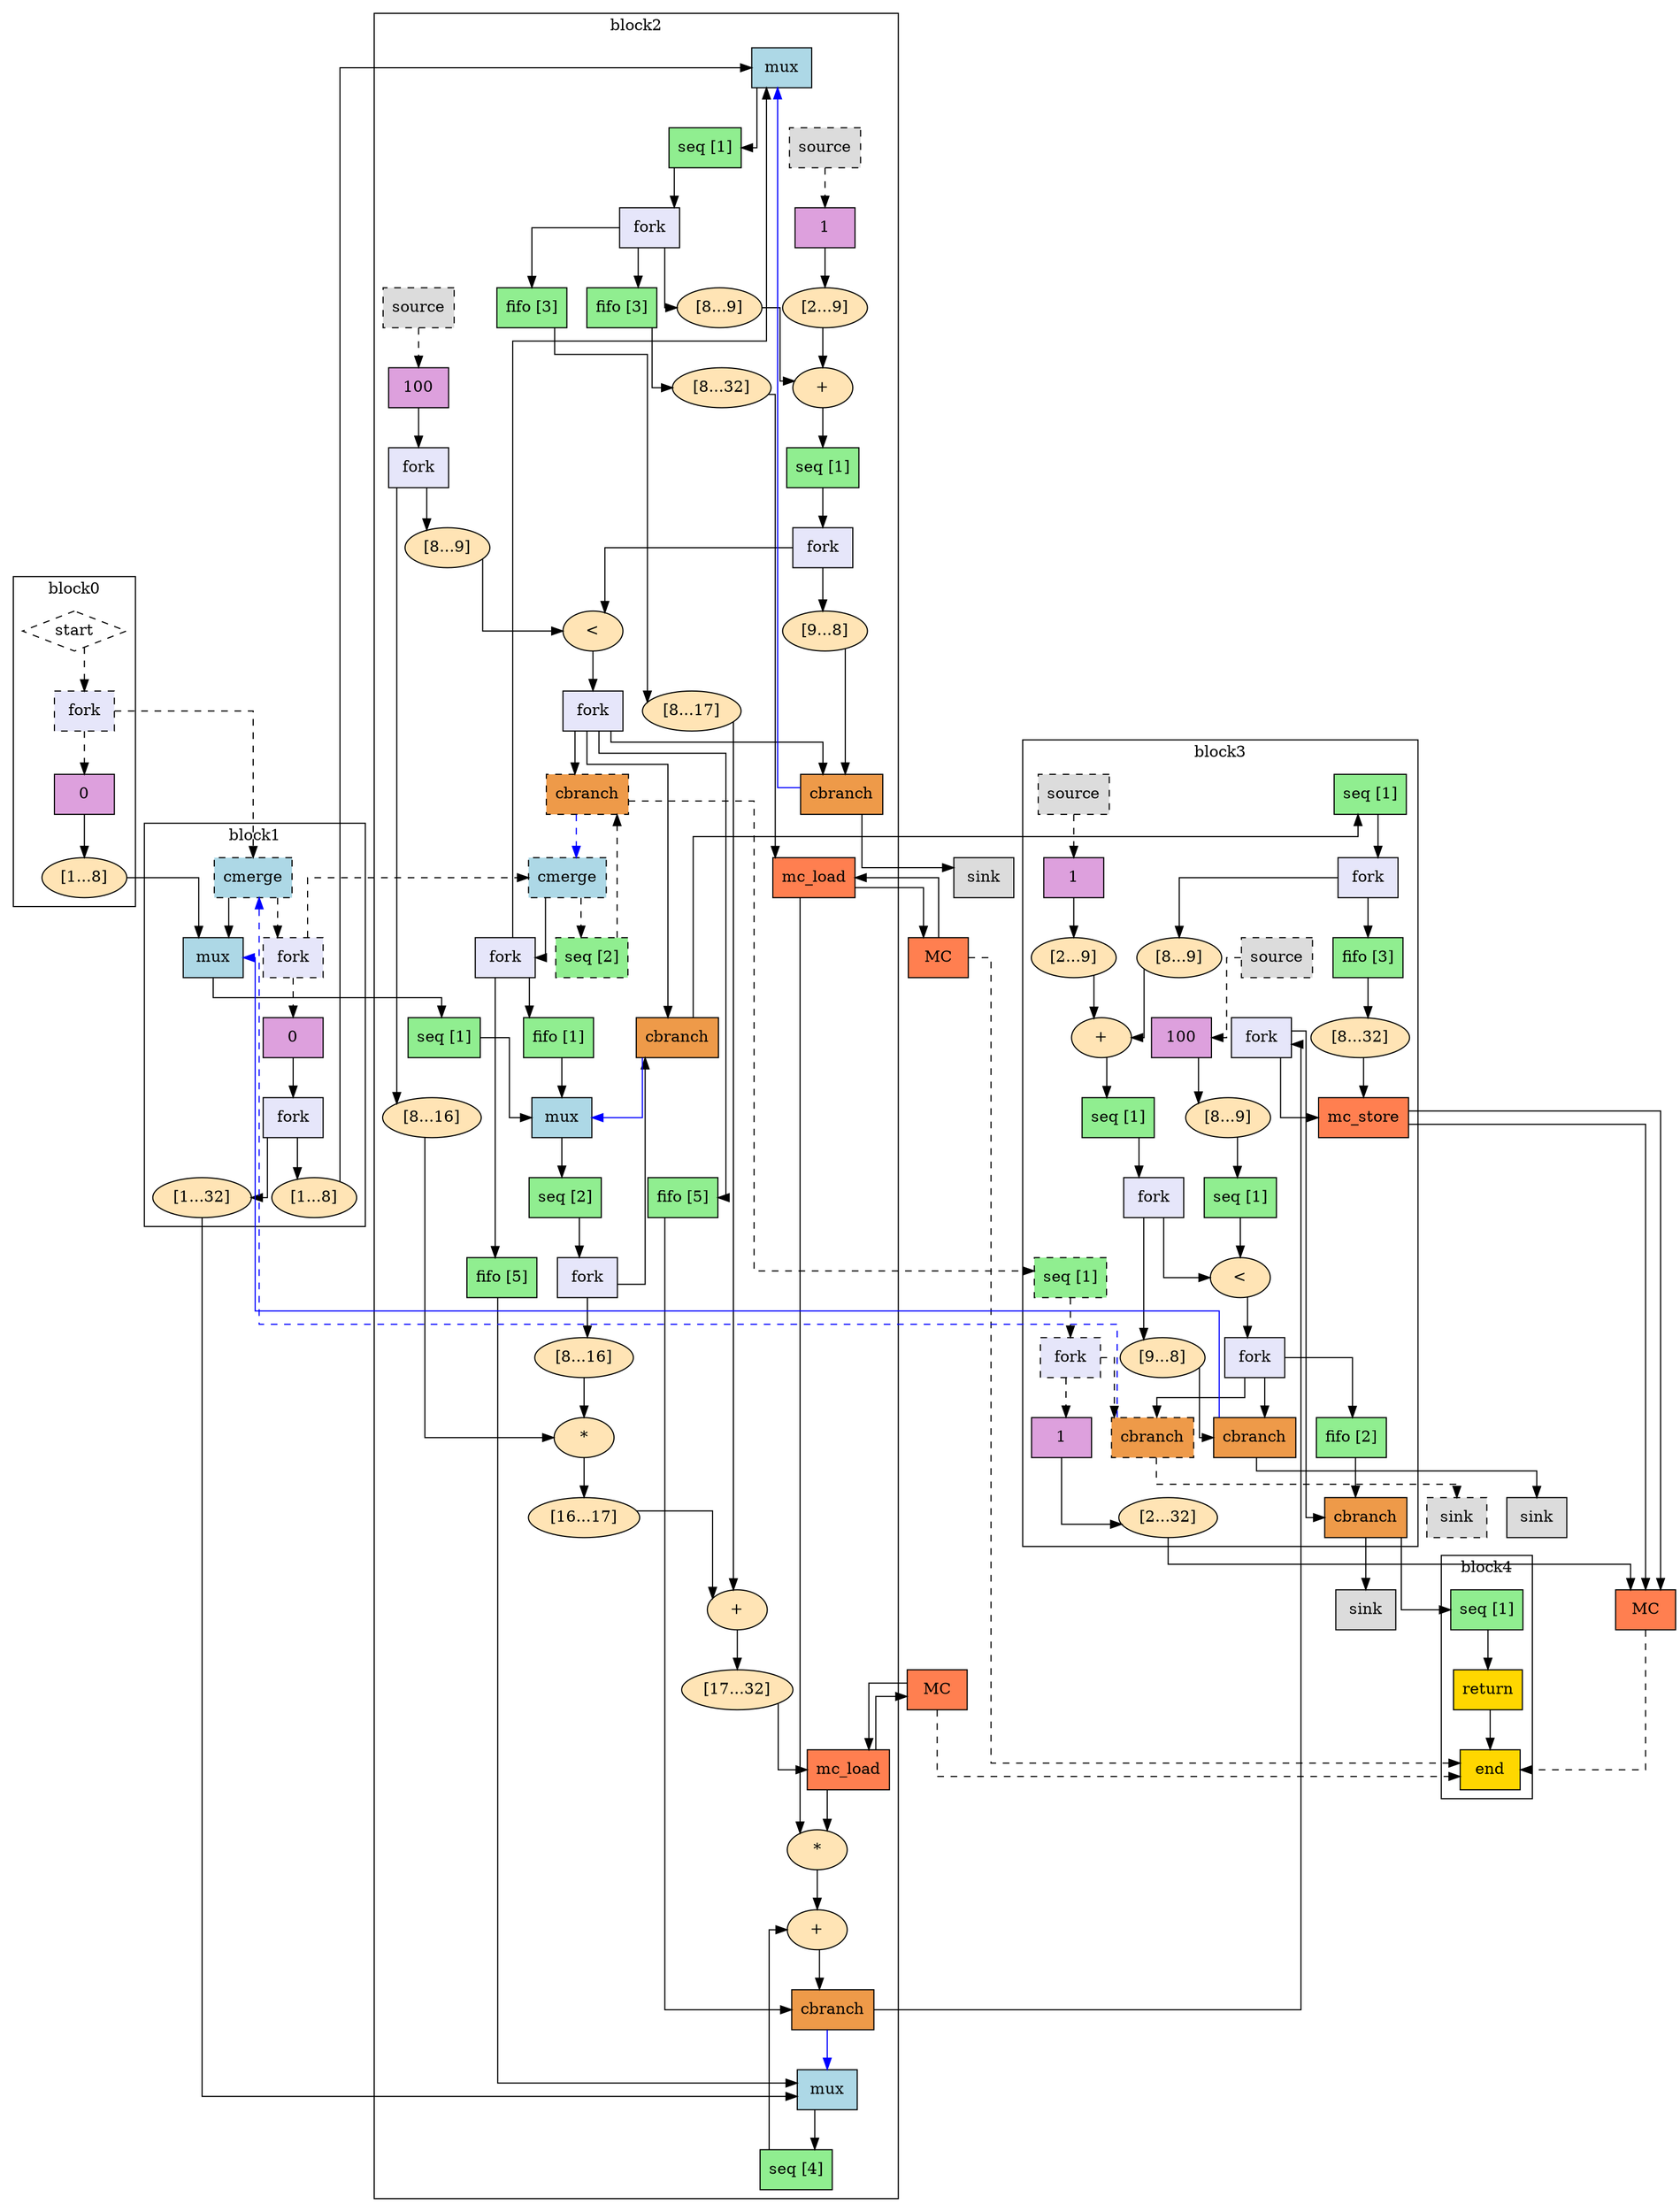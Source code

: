 Digraph G {
  splines=ortho;
  compound=true; // Allow edges between clusters
  // Function arguments
  "start" [mlir_op="handshake.arg", shape=diamond, style=dashed, label="start", ]
  // Function operations
  "mem_controller0" [mlir_op="handshake.mem_controller", fillcolor=coral, shape=box, label="MC", style="filled", ]
  "mem_controller1" [mlir_op="handshake.mem_controller", fillcolor=coral, shape=box, label="MC", style="filled", ]
  "mem_controller2" [mlir_op="handshake.mem_controller", fillcolor=coral, shape=box, label="MC", style="filled", ]
  "fork0" [mlir_op="handshake.fork", fillcolor=lavender, shape=box, label="fork", style="filled, dashed", ]
  "constant0" [mlir_op="handshake.constant", fillcolor=plum, shape=box, label="0", style="filled", ]
  "extsi0" [mlir_op="arith.extsi", fillcolor=moccasin, shape=oval, label="[1...8]", style="filled", ]
  "mux0" [mlir_op="handshake.mux", fillcolor=lightblue, shape=box, label="mux", style="filled", ]
  "control_merge0" [mlir_op="handshake.control_merge", fillcolor=lightblue, shape=box, label="cmerge", style="filled, dashed", ]
  "fork1" [mlir_op="handshake.fork", fillcolor=lavender, shape=box, label="fork", style="filled, dashed", ]
  "constant1" [mlir_op="handshake.constant", fillcolor=plum, shape=box, label="0", style="filled", ]
  "fork2" [mlir_op="handshake.fork", fillcolor=lavender, shape=box, label="fork", style="filled", ]
  "extsi1" [mlir_op="arith.extsi", fillcolor=moccasin, shape=oval, label="[1...8]", style="filled", ]
  "extsi6" [mlir_op="arith.extsi", fillcolor=moccasin, shape=oval, label="[1...32]", style="filled", ]
  "mux4" [mlir_op="handshake.mux", fillcolor=lightblue, shape=box, label="mux", style="filled", ]
  "buffer13" [mlir_op="handshake.buffer", fillcolor=lightgreen, shape=box, label="seq [1]", style="filled", ]
  "fork3" [mlir_op="handshake.fork", fillcolor=lavender, shape=box, label="fork", style="filled", ]
  "buffer8" [mlir_op="handshake.buffer", fillcolor=lightgreen, shape=box, label="fifo [3]", style="filled", ]
  "extsi7" [mlir_op="arith.extsi", fillcolor=moccasin, shape=oval, label="[8...17]", style="filled", ]
  "extsi8" [mlir_op="arith.extsi", fillcolor=moccasin, shape=oval, label="[8...9]", style="filled", ]
  "buffer10" [mlir_op="handshake.buffer", fillcolor=lightgreen, shape=box, label="fifo [3]", style="filled", ]
  "extsi9" [mlir_op="arith.extsi", fillcolor=moccasin, shape=oval, label="[8...32]", style="filled", ]
  "buffer16" [mlir_op="handshake.buffer", fillcolor=lightgreen, shape=box, label="fifo [5]", style="filled", ]
  "mux2" [mlir_op="handshake.mux", fillcolor=lightblue, shape=box, label="mux", style="filled", ]
  "buffer0" [mlir_op="handshake.buffer", fillcolor=lightgreen, shape=box, label="fifo [1]", style="filled", ]
  "buffer11" [mlir_op="handshake.buffer", fillcolor=lightgreen, shape=box, label="seq [1]", style="filled", ]
  "mux1" [mlir_op="handshake.mux", fillcolor=lightblue, shape=box, label="mux", style="filled", ]
  "buffer12" [mlir_op="handshake.buffer", fillcolor=lightgreen, shape=box, label="seq [2]", style="filled", ]
  "fork4" [mlir_op="handshake.fork", fillcolor=lavender, shape=box, label="fork", style="filled", ]
  "extsi10" [mlir_op="arith.extsi", fillcolor=moccasin, shape=oval, label="[8...16]", style="filled", ]
  "control_merge1" [mlir_op="handshake.control_merge", fillcolor=lightblue, shape=box, label="cmerge", style="filled, dashed", ]
  "fork5" [mlir_op="handshake.fork", fillcolor=lavender, shape=box, label="fork", style="filled", ]
  "source0" [mlir_op="handshake.source", fillcolor=gainsboro, shape=box, label="source", style="filled, dashed", ]
  "constant8" [mlir_op="handshake.constant", fillcolor=plum, shape=box, label="100", style="filled", ]
  "fork6" [mlir_op="handshake.fork", fillcolor=lavender, shape=box, label="fork", style="filled", ]
  "extsi11" [mlir_op="arith.extsi", fillcolor=moccasin, shape=oval, label="[8...16]", style="filled", ]
  "extsi12" [mlir_op="arith.extsi", fillcolor=moccasin, shape=oval, label="[8...9]", style="filled", ]
  "source1" [mlir_op="handshake.source", fillcolor=gainsboro, shape=box, label="source", style="filled, dashed", ]
  "constant9" [mlir_op="handshake.constant", fillcolor=plum, shape=box, label="1", style="filled", ]
  "extsi13" [mlir_op="arith.extsi", fillcolor=moccasin, shape=oval, label="[2...9]", style="filled", ]
  "mc_load0" [mlir_op="handshake.mc_load", fillcolor=coral, shape=box, label="mc_load", style="filled", ]
  "muli1" [mlir_op="arith.muli", fillcolor=moccasin, shape=oval, label="*", style="filled", ]
  "extsi14" [mlir_op="arith.extsi", fillcolor=moccasin, shape=oval, label="[16...17]", style="filled", ]
  "addi1" [mlir_op="arith.addi", fillcolor=moccasin, shape=oval, label="+", style="filled", ]
  "extsi15" [mlir_op="arith.extsi", fillcolor=moccasin, shape=oval, label="[17...32]", style="filled", ]
  "mc_load1" [mlir_op="handshake.mc_load", fillcolor=coral, shape=box, label="mc_load", style="filled", ]
  "muli0" [mlir_op="arith.muli", fillcolor=moccasin, shape=oval, label="*", style="filled", ]
  "buffer1" [mlir_op="handshake.buffer", fillcolor=lightgreen, shape=box, label="seq [4]", style="filled", ]
  "addi0" [mlir_op="arith.addi", fillcolor=moccasin, shape=oval, label="+", style="filled", ]
  "addi4" [mlir_op="arith.addi", fillcolor=moccasin, shape=oval, label="+", style="filled", ]
  "buffer5" [mlir_op="handshake.buffer", fillcolor=lightgreen, shape=box, label="seq [1]", style="filled", ]
  "fork7" [mlir_op="handshake.fork", fillcolor=lavender, shape=box, label="fork", style="filled", ]
  "trunci0" [mlir_op="arith.trunci", fillcolor=moccasin, shape=oval, label="[9...8]", style="filled", ]
  "cmpi0" [mlir_op="arith.cmpi<", fillcolor=moccasin, shape=oval, label="<", style="filled", ]
  "fork8" [mlir_op="handshake.fork", fillcolor=lavender, shape=box, label="fork", style="filled", ]
  "cond_br0" [mlir_op="handshake.cond_br", fillcolor=tan2, shape=box, label="cbranch", style="filled", ]
  "sink0" [mlir_op="handshake.sink", fillcolor=gainsboro, shape=box, label="sink", style="filled", ]
  "buffer17" [mlir_op="handshake.buffer", fillcolor=lightgreen, shape=box, label="fifo [5]", style="filled", ]
  "cond_br3" [mlir_op="handshake.cond_br", fillcolor=tan2, shape=box, label="cbranch", style="filled", ]
  "cond_br1" [mlir_op="handshake.cond_br", fillcolor=tan2, shape=box, label="cbranch", style="filled", ]
  "buffer3" [mlir_op="handshake.buffer", fillcolor=lightgreen, shape=box, label="seq [2]", style="filled, dashed", ]
  "cond_br5" [mlir_op="handshake.cond_br", fillcolor=tan2, shape=box, label="cbranch", style="filled, dashed", ]
  "buffer4" [mlir_op="handshake.buffer", fillcolor=lightgreen, shape=box, label="seq [1]", style="filled", ]
  "fork9" [mlir_op="handshake.fork", fillcolor=lavender, shape=box, label="fork", style="filled", ]
  "extsi2" [mlir_op="arith.extsi", fillcolor=moccasin, shape=oval, label="[8...9]", style="filled", ]
  "buffer7" [mlir_op="handshake.buffer", fillcolor=lightgreen, shape=box, label="fifo [3]", style="filled", ]
  "extsi16" [mlir_op="arith.extsi", fillcolor=moccasin, shape=oval, label="[8...32]", style="filled", ]
  "fork10" [mlir_op="handshake.fork", fillcolor=lavender, shape=box, label="fork", style="filled", ]
  "buffer2" [mlir_op="handshake.buffer", fillcolor=lightgreen, shape=box, label="seq [1]", style="filled, dashed", ]
  "fork11" [mlir_op="handshake.fork", fillcolor=lavender, shape=box, label="fork", style="filled, dashed", ]
  "constant10" [mlir_op="handshake.constant", fillcolor=plum, shape=box, label="1", style="filled", ]
  "extsi3" [mlir_op="arith.extsi", fillcolor=moccasin, shape=oval, label="[2...32]", style="filled", ]
  "source2" [mlir_op="handshake.source", fillcolor=gainsboro, shape=box, label="source", style="filled, dashed", ]
  "constant11" [mlir_op="handshake.constant", fillcolor=plum, shape=box, label="100", style="filled", ]
  "extsi4" [mlir_op="arith.extsi", fillcolor=moccasin, shape=oval, label="[8...9]", style="filled", ]
  "source3" [mlir_op="handshake.source", fillcolor=gainsboro, shape=box, label="source", style="filled, dashed", ]
  "constant12" [mlir_op="handshake.constant", fillcolor=plum, shape=box, label="1", style="filled", ]
  "extsi17" [mlir_op="arith.extsi", fillcolor=moccasin, shape=oval, label="[2...9]", style="filled", ]
  "mc_store0" [mlir_op="handshake.mc_store", fillcolor=coral, shape=box, label="mc_store", style="filled", ]
  "addi2" [mlir_op="arith.addi", fillcolor=moccasin, shape=oval, label="+", style="filled", ]
  "buffer15" [mlir_op="handshake.buffer", fillcolor=lightgreen, shape=box, label="seq [1]", style="filled", ]
  "fork12" [mlir_op="handshake.fork", fillcolor=lavender, shape=box, label="fork", style="filled", ]
  "trunci1" [mlir_op="arith.trunci", fillcolor=moccasin, shape=oval, label="[9...8]", style="filled", ]
  "buffer9" [mlir_op="handshake.buffer", fillcolor=lightgreen, shape=box, label="seq [1]", style="filled", ]
  "cmpi1" [mlir_op="arith.cmpi<", fillcolor=moccasin, shape=oval, label="<", style="filled", ]
  "fork13" [mlir_op="handshake.fork", fillcolor=lavender, shape=box, label="fork", style="filled", ]
  "cond_br2" [mlir_op="handshake.cond_br", fillcolor=tan2, shape=box, label="cbranch", style="filled", ]
  "sink1" [mlir_op="handshake.sink", fillcolor=gainsboro, shape=box, label="sink", style="filled", ]
  "cond_br10" [mlir_op="handshake.cond_br", fillcolor=tan2, shape=box, label="cbranch", style="filled, dashed", ]
  "sink2" [mlir_op="handshake.sink", fillcolor=gainsboro, shape=box, label="sink", style="filled, dashed", ]
  "buffer6" [mlir_op="handshake.buffer", fillcolor=lightgreen, shape=box, label="fifo [2]", style="filled", ]
  "cond_br11" [mlir_op="handshake.cond_br", fillcolor=tan2, shape=box, label="cbranch", style="filled", ]
  "sink3" [mlir_op="handshake.sink", fillcolor=gainsboro, shape=box, label="sink", style="filled", ]
  "buffer14" [mlir_op="handshake.buffer", fillcolor=lightgreen, shape=box, label="seq [1]", style="filled", ]
  "d_return0" [mlir_op="handshake.d_return", fillcolor=gold, shape=box, label="return", style="filled", ]
  "end0" [mlir_op="handshake.end", fillcolor=gold, shape=box, label="end", style="filled", ]
  // Edges within basic block 0
  subgraph "cluster0" {
    label="block0"
    "fork0" -> "constant0" [style=dashed, ]
    "constant0" -> "extsi0" []
    "start" -> "fork0" [style=dashed, ]
  }
  // Edges outgoing of basic block 0
  "fork0" -> "control_merge0" [style=dashed, ]
  "extsi0" -> "mux0" []
  // Edges within basic block 2
  subgraph "cluster2" {
    label="block2"
    "mux4" -> "buffer13" []
    "buffer13" -> "fork3" []
    "fork3" -> "buffer8" []
    "fork3" -> "extsi8" []
    "fork3" -> "buffer10" []
    "buffer8" -> "extsi7" []
    "extsi7" -> "addi1" []
    "extsi8" -> "addi4" []
    "buffer10" -> "extsi9" []
    "extsi9" -> "mc_load0" []
    "buffer16" -> "mux2" []
    "mux2" -> "buffer1" []
    "buffer0" -> "mux1" []
    "buffer11" -> "mux1" []
    "mux1" -> "buffer12" []
    "buffer12" -> "fork4" []
    "fork4" -> "cond_br1" []
    "fork4" -> "extsi10" []
    "extsi10" -> "muli1" []
    "control_merge1" -> "buffer3" [style=dashed, ]
    "control_merge1" -> "fork5" []
    "fork5" -> "buffer0" []
    "fork5" -> "mux4" []
    "fork5" -> "buffer16" []
    "source0" -> "constant8" [style=dashed, ]
    "constant8" -> "fork6" []
    "fork6" -> "extsi11" []
    "fork6" -> "extsi12" []
    "extsi11" -> "muli1" []
    "extsi12" -> "cmpi0" []
    "source1" -> "constant9" [style=dashed, ]
    "constant9" -> "extsi13" []
    "extsi13" -> "addi4" []
    "mc_load0" -> "muli0" []
    "muli1" -> "extsi14" []
    "extsi14" -> "addi1" []
    "addi1" -> "extsi15" []
    "extsi15" -> "mc_load1" []
    "mc_load1" -> "muli0" []
    "muli0" -> "addi0" []
    "buffer1" -> "addi0" []
    "addi0" -> "cond_br3" []
    "addi4" -> "buffer5" []
    "buffer5" -> "fork7" []
    "fork7" -> "trunci0" []
    "fork7" -> "cmpi0" []
    "trunci0" -> "cond_br0" []
    "cmpi0" -> "fork8" []
    "fork8" -> "cond_br0" []
    "fork8" -> "cond_br1" []
    "fork8" -> "buffer17" []
    "fork8" -> "cond_br5" []
    "cond_br0" -> "mux4" [ color="blue"]
    "buffer17" -> "cond_br3" []
    "cond_br3" -> "mux2" [ color="blue"]
    "cond_br1" -> "mux1" [ color="blue"]
    "buffer3" -> "cond_br5" [style=dashed, ]
    "cond_br5" -> "control_merge1" [style=dashed,  color="blue"]
  }
  // Edges outgoing of basic block 2
  "mc_load0" -> "mem_controller1" []
  "mc_load1" -> "mem_controller2" []
  "cond_br0" -> "sink0" []
  "cond_br3" -> "fork10" []
  "cond_br1" -> "buffer4" []
  "cond_br5" -> "buffer2" [style=dashed, ]
  // Edges within basic block 4
  subgraph "cluster4" {
    label="block4"
    "buffer14" -> "d_return0" []
    "d_return0" -> "end0" []
  }
  // Edges within basic block 1
  subgraph "cluster1" {
    label="block1"
    "control_merge0" -> "fork1" [style=dashed, ]
    "control_merge0" -> "mux0" []
    "fork1" -> "constant1" [style=dashed, ]
    "constant1" -> "fork2" []
    "fork2" -> "extsi1" []
    "fork2" -> "extsi6" []
  }
  // Edges outgoing of basic block 1
  "mux0" -> "buffer11" []
  "fork1" -> "control_merge1" [style=dashed, ]
  "extsi1" -> "mux4" []
  "extsi6" -> "mux2" []
  // Edges within basic block 3
  subgraph "cluster3" {
    label="block3"
    "buffer4" -> "fork9" []
    "fork9" -> "extsi2" []
    "fork9" -> "buffer7" []
    "extsi2" -> "addi2" []
    "buffer7" -> "extsi16" []
    "extsi16" -> "mc_store0" []
    "fork10" -> "cond_br11" []
    "fork10" -> "mc_store0" []
    "buffer2" -> "fork11" [style=dashed, ]
    "fork11" -> "cond_br10" [style=dashed, ]
    "fork11" -> "constant10" [style=dashed, ]
    "constant10" -> "extsi3" []
    "source2" -> "constant11" [style=dashed, ]
    "constant11" -> "extsi4" []
    "extsi4" -> "buffer9" []
    "source3" -> "constant12" [style=dashed, ]
    "constant12" -> "extsi17" []
    "extsi17" -> "addi2" []
    "addi2" -> "buffer15" []
    "buffer15" -> "fork12" []
    "fork12" -> "trunci1" []
    "fork12" -> "cmpi1" []
    "trunci1" -> "cond_br2" []
    "buffer9" -> "cmpi1" []
    "cmpi1" -> "fork13" []
    "fork13" -> "cond_br2" []
    "fork13" -> "cond_br10" []
    "fork13" -> "buffer6" []
    "buffer6" -> "cond_br11" []
  }
  // Edges outgoing of basic block 3
  "extsi3" -> "mem_controller0" []
  "mc_store0" -> "mem_controller0" []
  "mc_store0" -> "mem_controller0" []
  "cond_br2" -> "mux0" [ color="blue"]
  "cond_br2" -> "sink1" []
  "cond_br10" -> "control_merge0" [style=dashed,  color="blue"]
  "cond_br10" -> "sink2" [style=dashed, ]
  "cond_br11" -> "sink3" []
  "cond_br11" -> "buffer14" []
  // Edges outside of all basic blocks
  "mem_controller0" -> "end0" [style=dashed, ]
  "mem_controller1" -> "mc_load0" []
  "mem_controller1" -> "end0" [style=dashed, ]
  "mem_controller2" -> "mc_load1" []
  "mem_controller2" -> "end0" [style=dashed, ]
}
